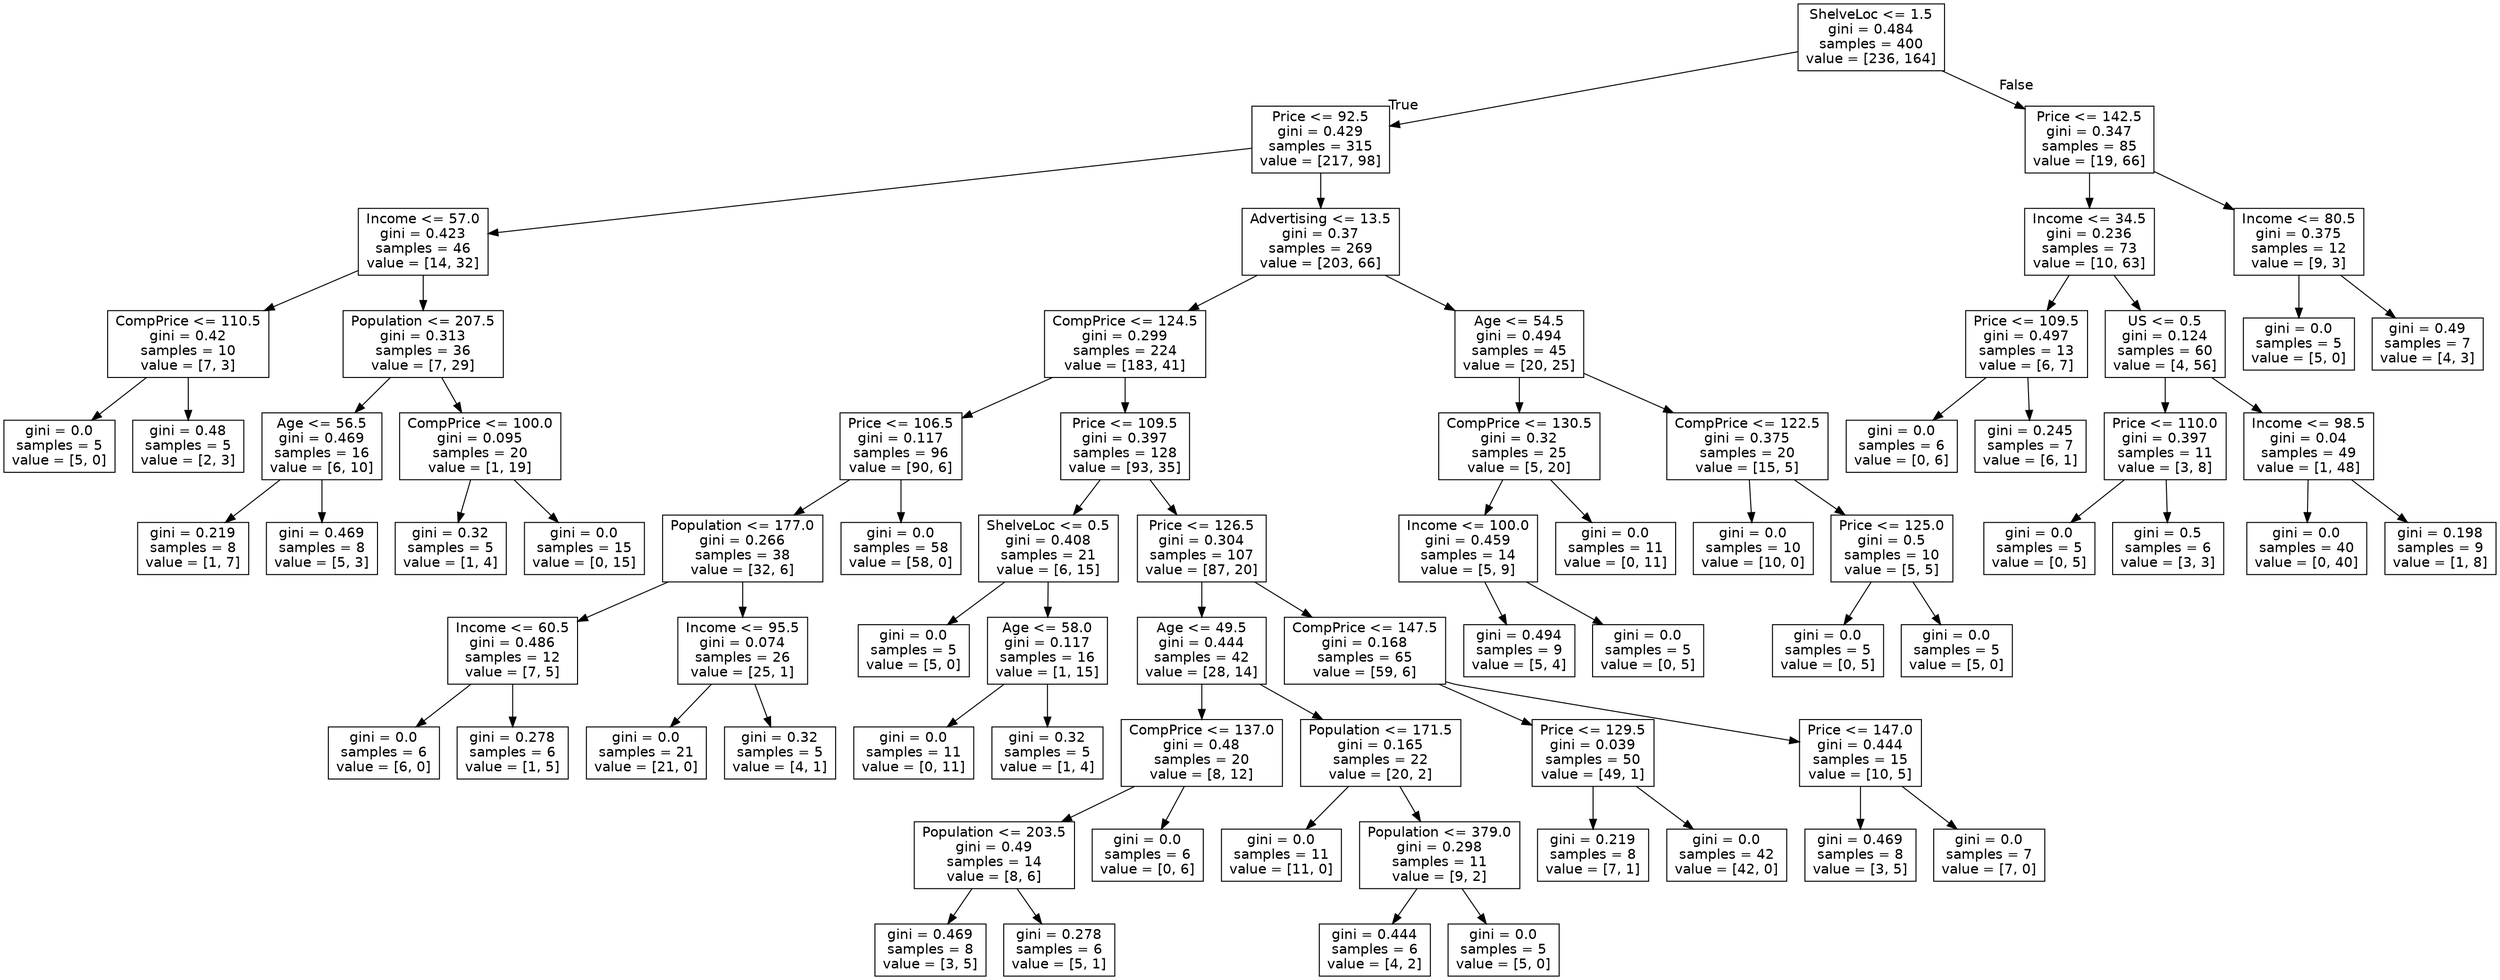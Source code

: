 digraph Tree {
node [shape=box, fontname="helvetica"] ;
edge [fontname="helvetica"] ;
0 [label="ShelveLoc <= 1.5\ngini = 0.484\nsamples = 400\nvalue = [236, 164]"] ;
1 [label="Price <= 92.5\ngini = 0.429\nsamples = 315\nvalue = [217, 98]"] ;
0 -> 1 [labeldistance=2.5, labelangle=45, headlabel="True"] ;
2 [label="Income <= 57.0\ngini = 0.423\nsamples = 46\nvalue = [14, 32]"] ;
1 -> 2 ;
3 [label="CompPrice <= 110.5\ngini = 0.42\nsamples = 10\nvalue = [7, 3]"] ;
2 -> 3 ;
4 [label="gini = 0.0\nsamples = 5\nvalue = [5, 0]"] ;
3 -> 4 ;
5 [label="gini = 0.48\nsamples = 5\nvalue = [2, 3]"] ;
3 -> 5 ;
6 [label="Population <= 207.5\ngini = 0.313\nsamples = 36\nvalue = [7, 29]"] ;
2 -> 6 ;
7 [label="Age <= 56.5\ngini = 0.469\nsamples = 16\nvalue = [6, 10]"] ;
6 -> 7 ;
8 [label="gini = 0.219\nsamples = 8\nvalue = [1, 7]"] ;
7 -> 8 ;
9 [label="gini = 0.469\nsamples = 8\nvalue = [5, 3]"] ;
7 -> 9 ;
10 [label="CompPrice <= 100.0\ngini = 0.095\nsamples = 20\nvalue = [1, 19]"] ;
6 -> 10 ;
11 [label="gini = 0.32\nsamples = 5\nvalue = [1, 4]"] ;
10 -> 11 ;
12 [label="gini = 0.0\nsamples = 15\nvalue = [0, 15]"] ;
10 -> 12 ;
13 [label="Advertising <= 13.5\ngini = 0.37\nsamples = 269\nvalue = [203, 66]"] ;
1 -> 13 ;
14 [label="CompPrice <= 124.5\ngini = 0.299\nsamples = 224\nvalue = [183, 41]"] ;
13 -> 14 ;
15 [label="Price <= 106.5\ngini = 0.117\nsamples = 96\nvalue = [90, 6]"] ;
14 -> 15 ;
16 [label="Population <= 177.0\ngini = 0.266\nsamples = 38\nvalue = [32, 6]"] ;
15 -> 16 ;
17 [label="Income <= 60.5\ngini = 0.486\nsamples = 12\nvalue = [7, 5]"] ;
16 -> 17 ;
18 [label="gini = 0.0\nsamples = 6\nvalue = [6, 0]"] ;
17 -> 18 ;
19 [label="gini = 0.278\nsamples = 6\nvalue = [1, 5]"] ;
17 -> 19 ;
20 [label="Income <= 95.5\ngini = 0.074\nsamples = 26\nvalue = [25, 1]"] ;
16 -> 20 ;
21 [label="gini = 0.0\nsamples = 21\nvalue = [21, 0]"] ;
20 -> 21 ;
22 [label="gini = 0.32\nsamples = 5\nvalue = [4, 1]"] ;
20 -> 22 ;
23 [label="gini = 0.0\nsamples = 58\nvalue = [58, 0]"] ;
15 -> 23 ;
24 [label="Price <= 109.5\ngini = 0.397\nsamples = 128\nvalue = [93, 35]"] ;
14 -> 24 ;
25 [label="ShelveLoc <= 0.5\ngini = 0.408\nsamples = 21\nvalue = [6, 15]"] ;
24 -> 25 ;
26 [label="gini = 0.0\nsamples = 5\nvalue = [5, 0]"] ;
25 -> 26 ;
27 [label="Age <= 58.0\ngini = 0.117\nsamples = 16\nvalue = [1, 15]"] ;
25 -> 27 ;
28 [label="gini = 0.0\nsamples = 11\nvalue = [0, 11]"] ;
27 -> 28 ;
29 [label="gini = 0.32\nsamples = 5\nvalue = [1, 4]"] ;
27 -> 29 ;
30 [label="Price <= 126.5\ngini = 0.304\nsamples = 107\nvalue = [87, 20]"] ;
24 -> 30 ;
31 [label="Age <= 49.5\ngini = 0.444\nsamples = 42\nvalue = [28, 14]"] ;
30 -> 31 ;
32 [label="CompPrice <= 137.0\ngini = 0.48\nsamples = 20\nvalue = [8, 12]"] ;
31 -> 32 ;
33 [label="Population <= 203.5\ngini = 0.49\nsamples = 14\nvalue = [8, 6]"] ;
32 -> 33 ;
34 [label="gini = 0.469\nsamples = 8\nvalue = [3, 5]"] ;
33 -> 34 ;
35 [label="gini = 0.278\nsamples = 6\nvalue = [5, 1]"] ;
33 -> 35 ;
36 [label="gini = 0.0\nsamples = 6\nvalue = [0, 6]"] ;
32 -> 36 ;
37 [label="Population <= 171.5\ngini = 0.165\nsamples = 22\nvalue = [20, 2]"] ;
31 -> 37 ;
38 [label="gini = 0.0\nsamples = 11\nvalue = [11, 0]"] ;
37 -> 38 ;
39 [label="Population <= 379.0\ngini = 0.298\nsamples = 11\nvalue = [9, 2]"] ;
37 -> 39 ;
40 [label="gini = 0.444\nsamples = 6\nvalue = [4, 2]"] ;
39 -> 40 ;
41 [label="gini = 0.0\nsamples = 5\nvalue = [5, 0]"] ;
39 -> 41 ;
42 [label="CompPrice <= 147.5\ngini = 0.168\nsamples = 65\nvalue = [59, 6]"] ;
30 -> 42 ;
43 [label="Price <= 129.5\ngini = 0.039\nsamples = 50\nvalue = [49, 1]"] ;
42 -> 43 ;
44 [label="gini = 0.219\nsamples = 8\nvalue = [7, 1]"] ;
43 -> 44 ;
45 [label="gini = 0.0\nsamples = 42\nvalue = [42, 0]"] ;
43 -> 45 ;
46 [label="Price <= 147.0\ngini = 0.444\nsamples = 15\nvalue = [10, 5]"] ;
42 -> 46 ;
47 [label="gini = 0.469\nsamples = 8\nvalue = [3, 5]"] ;
46 -> 47 ;
48 [label="gini = 0.0\nsamples = 7\nvalue = [7, 0]"] ;
46 -> 48 ;
49 [label="Age <= 54.5\ngini = 0.494\nsamples = 45\nvalue = [20, 25]"] ;
13 -> 49 ;
50 [label="CompPrice <= 130.5\ngini = 0.32\nsamples = 25\nvalue = [5, 20]"] ;
49 -> 50 ;
51 [label="Income <= 100.0\ngini = 0.459\nsamples = 14\nvalue = [5, 9]"] ;
50 -> 51 ;
52 [label="gini = 0.494\nsamples = 9\nvalue = [5, 4]"] ;
51 -> 52 ;
53 [label="gini = 0.0\nsamples = 5\nvalue = [0, 5]"] ;
51 -> 53 ;
54 [label="gini = 0.0\nsamples = 11\nvalue = [0, 11]"] ;
50 -> 54 ;
55 [label="CompPrice <= 122.5\ngini = 0.375\nsamples = 20\nvalue = [15, 5]"] ;
49 -> 55 ;
56 [label="gini = 0.0\nsamples = 10\nvalue = [10, 0]"] ;
55 -> 56 ;
57 [label="Price <= 125.0\ngini = 0.5\nsamples = 10\nvalue = [5, 5]"] ;
55 -> 57 ;
58 [label="gini = 0.0\nsamples = 5\nvalue = [0, 5]"] ;
57 -> 58 ;
59 [label="gini = 0.0\nsamples = 5\nvalue = [5, 0]"] ;
57 -> 59 ;
60 [label="Price <= 142.5\ngini = 0.347\nsamples = 85\nvalue = [19, 66]"] ;
0 -> 60 [labeldistance=2.5, labelangle=-45, headlabel="False"] ;
61 [label="Income <= 34.5\ngini = 0.236\nsamples = 73\nvalue = [10, 63]"] ;
60 -> 61 ;
62 [label="Price <= 109.5\ngini = 0.497\nsamples = 13\nvalue = [6, 7]"] ;
61 -> 62 ;
63 [label="gini = 0.0\nsamples = 6\nvalue = [0, 6]"] ;
62 -> 63 ;
64 [label="gini = 0.245\nsamples = 7\nvalue = [6, 1]"] ;
62 -> 64 ;
65 [label="US <= 0.5\ngini = 0.124\nsamples = 60\nvalue = [4, 56]"] ;
61 -> 65 ;
66 [label="Price <= 110.0\ngini = 0.397\nsamples = 11\nvalue = [3, 8]"] ;
65 -> 66 ;
67 [label="gini = 0.0\nsamples = 5\nvalue = [0, 5]"] ;
66 -> 67 ;
68 [label="gini = 0.5\nsamples = 6\nvalue = [3, 3]"] ;
66 -> 68 ;
69 [label="Income <= 98.5\ngini = 0.04\nsamples = 49\nvalue = [1, 48]"] ;
65 -> 69 ;
70 [label="gini = 0.0\nsamples = 40\nvalue = [0, 40]"] ;
69 -> 70 ;
71 [label="gini = 0.198\nsamples = 9\nvalue = [1, 8]"] ;
69 -> 71 ;
72 [label="Income <= 80.5\ngini = 0.375\nsamples = 12\nvalue = [9, 3]"] ;
60 -> 72 ;
73 [label="gini = 0.0\nsamples = 5\nvalue = [5, 0]"] ;
72 -> 73 ;
74 [label="gini = 0.49\nsamples = 7\nvalue = [4, 3]"] ;
72 -> 74 ;
}